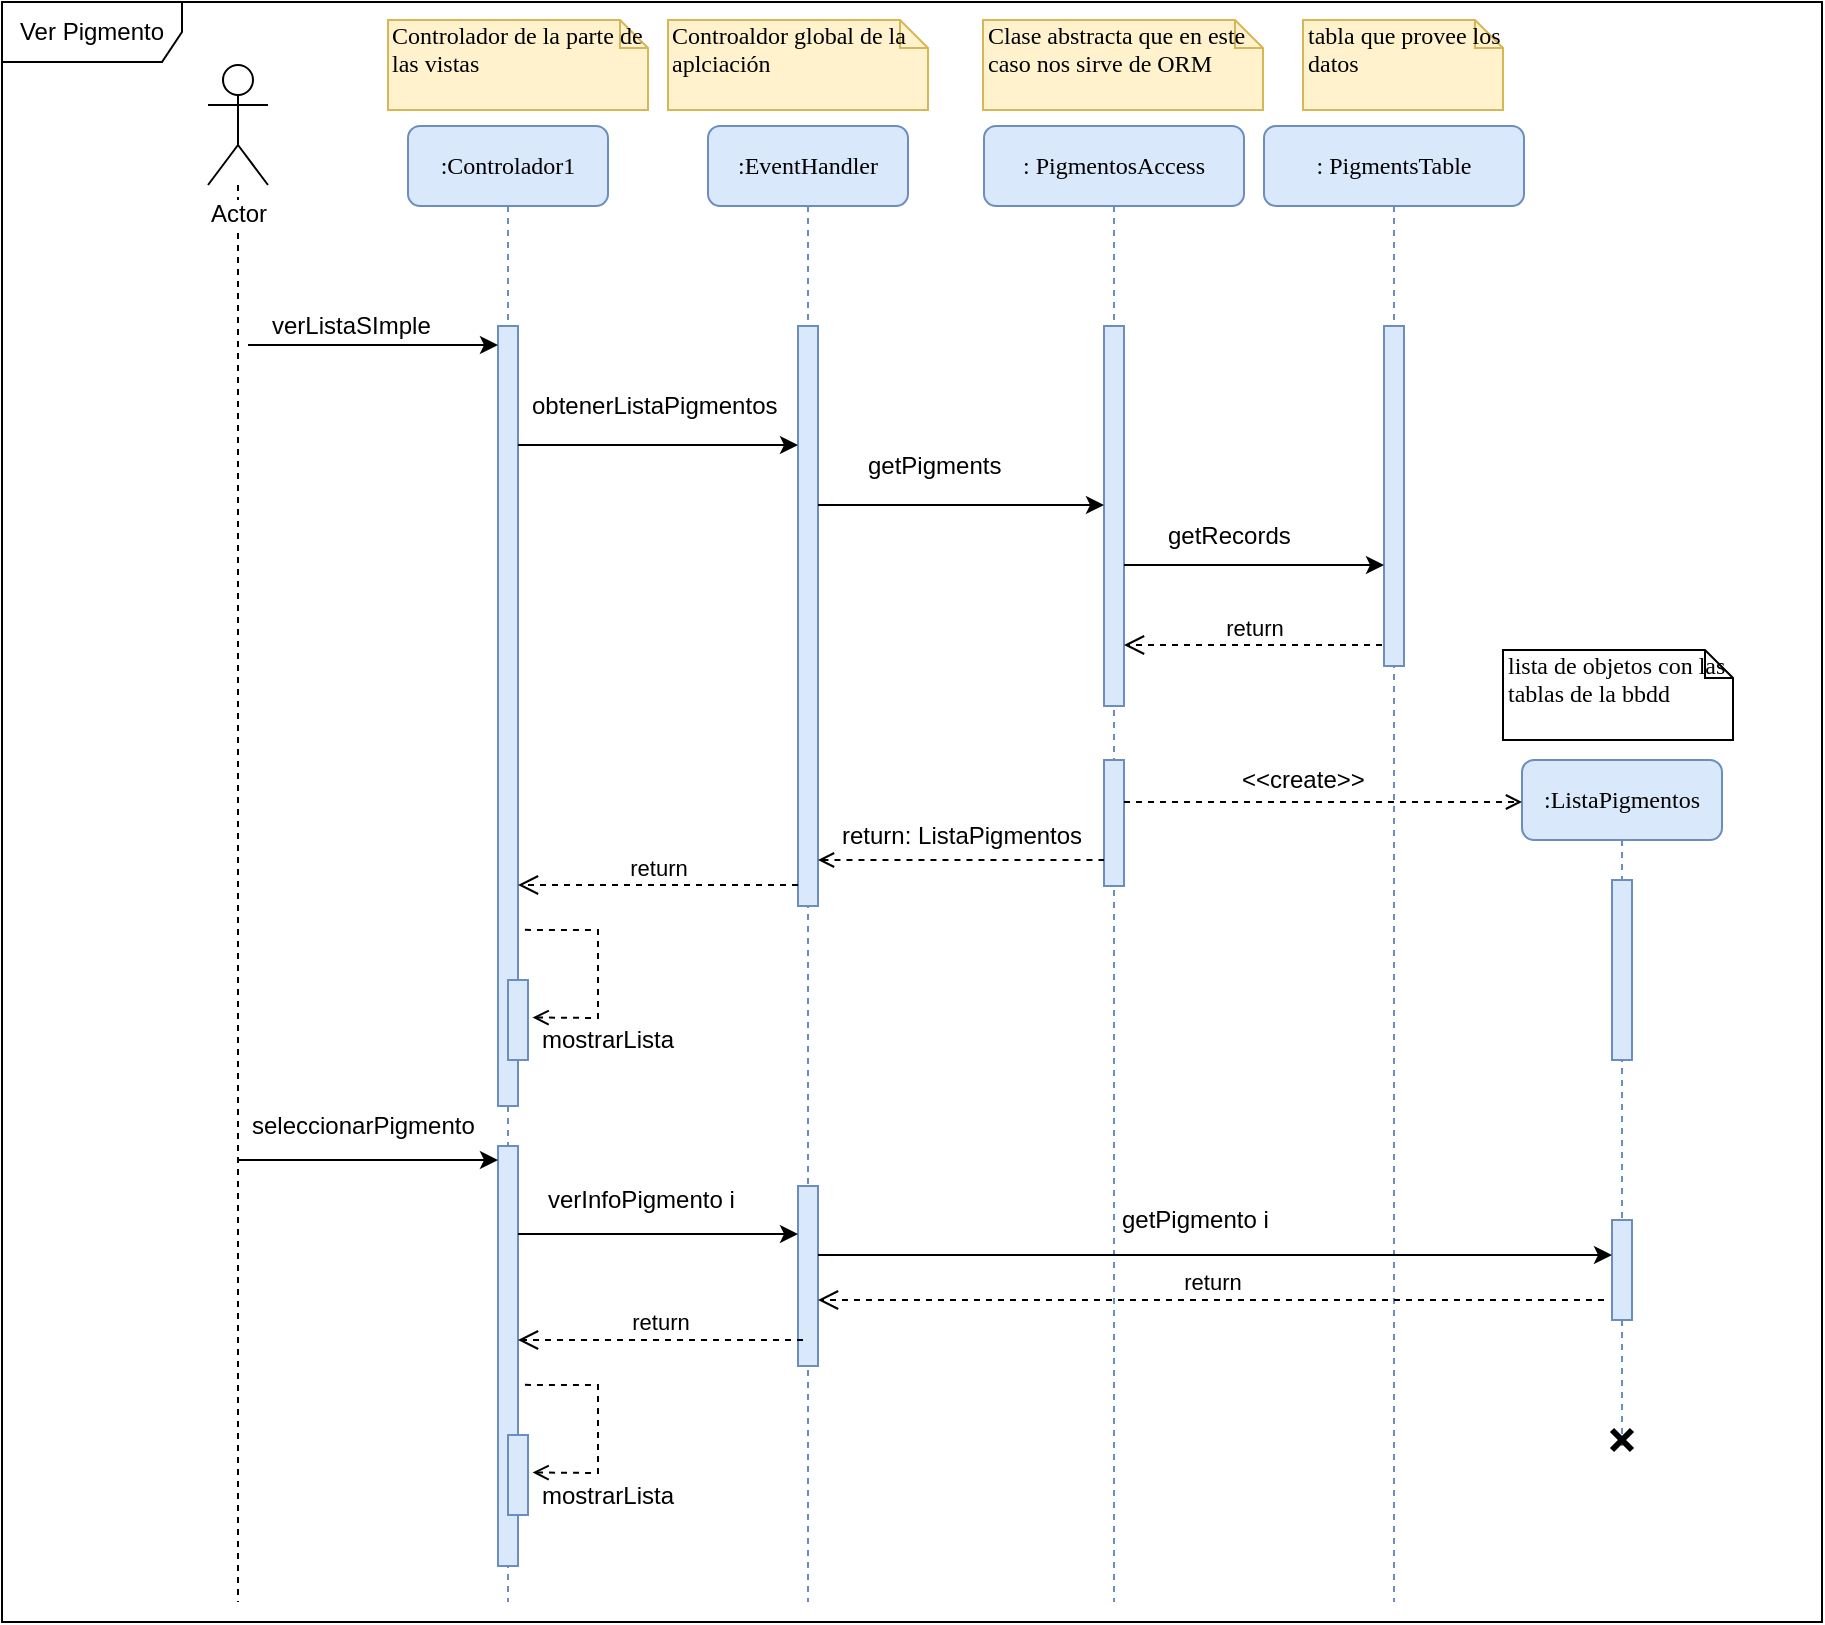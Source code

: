 <mxfile version="10.6.6" type="device"><diagram name="Page-1" id="13e1069c-82ec-6db2-03f1-153e76fe0fe0"><mxGraphModel dx="1394" dy="715" grid="1" gridSize="10" guides="1" tooltips="1" connect="1" arrows="1" fold="1" page="1" pageScale="1" pageWidth="1100" pageHeight="850" background="#ffffff" math="0" shadow="0"><root><mxCell id="0"/><mxCell id="1" parent="0"/><mxCell id="oI9XTu-KoJyDD-hHaW4G-90" value="Ver Pigmento" style="shape=umlFrame;whiteSpace=wrap;html=1;width=90;height=30;" vertex="1" parent="1"><mxGeometry x="20" y="10" width="910" height="810" as="geometry"/></mxCell><mxCell id="7baba1c4bc27f4b0-3" value=":EventHandler" style="shape=umlLifeline;perimeter=lifelinePerimeter;whiteSpace=wrap;html=1;container=1;collapsible=0;recursiveResize=0;outlineConnect=0;rounded=1;shadow=0;comic=0;labelBackgroundColor=none;strokeColor=#6c8ebf;strokeWidth=1;fillColor=#dae8fc;fontFamily=Verdana;fontSize=12;align=center;" parent="1" vertex="1"><mxGeometry x="373" y="72" width="100" height="738" as="geometry"/></mxCell><mxCell id="7baba1c4bc27f4b0-13" value="" style="html=1;points=[];perimeter=orthogonalPerimeter;rounded=0;shadow=0;comic=0;labelBackgroundColor=none;strokeColor=#6c8ebf;strokeWidth=1;fillColor=#dae8fc;fontFamily=Verdana;fontSize=12;align=center;" parent="7baba1c4bc27f4b0-3" vertex="1"><mxGeometry x="45" y="100" width="10" height="290" as="geometry"/></mxCell><mxCell id="oI9XTu-KoJyDD-hHaW4G-70" value="" style="html=1;points=[];perimeter=orthogonalPerimeter;fillColor=#dae8fc;strokeColor=#6c8ebf;" vertex="1" parent="7baba1c4bc27f4b0-3"><mxGeometry x="45" y="530" width="10" height="90" as="geometry"/></mxCell><mxCell id="7baba1c4bc27f4b0-4" value=": PigmentosAccess" style="shape=umlLifeline;perimeter=lifelinePerimeter;whiteSpace=wrap;html=1;container=1;collapsible=0;recursiveResize=0;outlineConnect=0;rounded=1;shadow=0;comic=0;labelBackgroundColor=none;strokeColor=#6c8ebf;strokeWidth=1;fillColor=#dae8fc;fontFamily=Verdana;fontSize=12;align=center;" parent="1" vertex="1"><mxGeometry x="511" y="72" width="130" height="738" as="geometry"/></mxCell><mxCell id="oI9XTu-KoJyDD-hHaW4G-30" value="" style="html=1;points=[];perimeter=orthogonalPerimeter;fillColor=#dae8fc;strokeColor=#6c8ebf;" vertex="1" parent="7baba1c4bc27f4b0-4"><mxGeometry x="60" y="100" width="10" height="190" as="geometry"/></mxCell><mxCell id="oI9XTu-KoJyDD-hHaW4G-49" value="" style="html=1;points=[];perimeter=orthogonalPerimeter;fillColor=#dae8fc;strokeColor=#6c8ebf;" vertex="1" parent="7baba1c4bc27f4b0-4"><mxGeometry x="60" y="317" width="10" height="63" as="geometry"/></mxCell><mxCell id="7baba1c4bc27f4b0-8" value=":Controlador1" style="shape=umlLifeline;perimeter=lifelinePerimeter;whiteSpace=wrap;html=1;container=1;collapsible=0;recursiveResize=0;outlineConnect=0;rounded=1;shadow=0;comic=0;labelBackgroundColor=none;strokeColor=#6c8ebf;strokeWidth=1;fillColor=#dae8fc;fontFamily=Verdana;fontSize=12;align=center;" parent="1" vertex="1"><mxGeometry x="223" y="72" width="100" height="738" as="geometry"/></mxCell><mxCell id="7baba1c4bc27f4b0-9" value="" style="html=1;points=[];perimeter=orthogonalPerimeter;rounded=0;shadow=0;comic=0;labelBackgroundColor=none;strokeColor=#6c8ebf;strokeWidth=1;fillColor=#dae8fc;fontFamily=Verdana;fontSize=12;align=center;" parent="7baba1c4bc27f4b0-8" vertex="1"><mxGeometry x="45" y="100" width="10" height="390" as="geometry"/></mxCell><mxCell id="oI9XTu-KoJyDD-hHaW4G-69" value="" style="html=1;points=[];perimeter=orthogonalPerimeter;fillColor=#dae8fc;strokeColor=#6c8ebf;" vertex="1" parent="7baba1c4bc27f4b0-8"><mxGeometry x="45" y="510" width="10" height="210" as="geometry"/></mxCell><mxCell id="7baba1c4bc27f4b0-14" value="dispatch" style="html=1;verticalAlign=bottom;endArrow=block;entryX=0;entryY=0;labelBackgroundColor=none;fontFamily=Verdana;fontSize=12;edgeStyle=elbowEdgeStyle;elbow=vertical;" parent="1" edge="1"><mxGeometry relative="1" as="geometry"><mxPoint x="370" y="200" as="sourcePoint"/></mxGeometry></mxCell><mxCell id="7baba1c4bc27f4b0-40" value="Controlador de la parte de las vistas" style="shape=note;whiteSpace=wrap;html=1;size=14;verticalAlign=top;align=left;spacingTop=-6;rounded=0;shadow=0;comic=0;labelBackgroundColor=none;strokeColor=#d6b656;strokeWidth=1;fillColor=#fff2cc;fontFamily=Verdana;fontSize=12;" parent="1" vertex="1"><mxGeometry x="213" y="19" width="130" height="45" as="geometry"/></mxCell><mxCell id="7baba1c4bc27f4b0-42" value="Controaldor global de la aplciación" style="shape=note;whiteSpace=wrap;html=1;size=14;verticalAlign=top;align=left;spacingTop=-6;rounded=0;shadow=0;comic=0;labelBackgroundColor=none;strokeColor=#d6b656;strokeWidth=1;fillColor=#fff2cc;fontFamily=Verdana;fontSize=12;" parent="1" vertex="1"><mxGeometry x="353" y="19" width="130" height="45" as="geometry"/></mxCell><mxCell id="oI9XTu-KoJyDD-hHaW4G-19" value="" style="edgeStyle=orthogonalEdgeStyle;rounded=0;orthogonalLoop=1;jettySize=auto;html=1;dashed=1;endArrow=none;endFill=0;" edge="1" parent="1" source="oI9XTu-KoJyDD-hHaW4G-1"><mxGeometry relative="1" as="geometry"><mxPoint x="138" y="810" as="targetPoint"/></mxGeometry></mxCell><mxCell id="oI9XTu-KoJyDD-hHaW4G-1" value="Actor" style="shape=umlActor;verticalLabelPosition=bottom;labelBackgroundColor=#ffffff;verticalAlign=top;html=1;" vertex="1" parent="1"><mxGeometry x="123" y="41.5" width="30" height="60" as="geometry"/></mxCell><mxCell id="oI9XTu-KoJyDD-hHaW4G-25" value="verListaSImple" style="text;html=1;resizable=0;points=[];autosize=1;align=left;verticalAlign=top;spacingTop=-4;" vertex="1" parent="1"><mxGeometry x="153" y="161.5" width="90" height="20" as="geometry"/></mxCell><mxCell id="oI9XTu-KoJyDD-hHaW4G-27" value="obtenerListaPigmentos" style="text;html=1;resizable=0;points=[];autosize=1;align=left;verticalAlign=top;spacingTop=-4;" vertex="1" parent="1"><mxGeometry x="283" y="201.5" width="140" height="20" as="geometry"/></mxCell><mxCell id="oI9XTu-KoJyDD-hHaW4G-29" value="Clase abstracta que en este caso nos sirve de ORM" style="shape=note;whiteSpace=wrap;html=1;size=14;verticalAlign=top;align=left;spacingTop=-6;rounded=0;shadow=0;comic=0;labelBackgroundColor=none;strokeColor=#d6b656;strokeWidth=1;fillColor=#fff2cc;fontFamily=Verdana;fontSize=12;" vertex="1" parent="1"><mxGeometry x="510.5" y="19" width="140" height="45" as="geometry"/></mxCell><mxCell id="oI9XTu-KoJyDD-hHaW4G-31" value="" style="endArrow=classic;html=1;" edge="1" parent="1" source="7baba1c4bc27f4b0-9" target="7baba1c4bc27f4b0-13"><mxGeometry width="50" height="50" relative="1" as="geometry"><mxPoint x="283" y="232" as="sourcePoint"/><mxPoint x="411" y="231.5" as="targetPoint"/><Array as="points"><mxPoint x="383" y="231.5"/></Array></mxGeometry></mxCell><mxCell id="oI9XTu-KoJyDD-hHaW4G-32" value="" style="endArrow=classic;html=1;" edge="1" parent="1" source="7baba1c4bc27f4b0-13" target="oI9XTu-KoJyDD-hHaW4G-30"><mxGeometry width="50" height="50" relative="1" as="geometry"><mxPoint x="435" y="262" as="sourcePoint"/><mxPoint x="543" y="261.5" as="targetPoint"/><Array as="points"><mxPoint x="493" y="261.5"/></Array></mxGeometry></mxCell><mxCell id="oI9XTu-KoJyDD-hHaW4G-33" value="getPigments" style="text;html=1;resizable=0;points=[];autosize=1;align=left;verticalAlign=top;spacingTop=-4;" vertex="1" parent="1"><mxGeometry x="450.5" y="231.5" width="80" height="20" as="geometry"/></mxCell><mxCell id="oI9XTu-KoJyDD-hHaW4G-34" value=": PigmentsTable" style="shape=umlLifeline;perimeter=lifelinePerimeter;whiteSpace=wrap;html=1;container=1;collapsible=0;recursiveResize=0;outlineConnect=0;rounded=1;shadow=0;comic=0;labelBackgroundColor=none;strokeColor=#6c8ebf;strokeWidth=1;fillColor=#dae8fc;fontFamily=Verdana;fontSize=12;align=center;" vertex="1" parent="1"><mxGeometry x="651" y="72" width="130" height="738" as="geometry"/></mxCell><mxCell id="oI9XTu-KoJyDD-hHaW4G-35" value="" style="html=1;points=[];perimeter=orthogonalPerimeter;fillColor=#dae8fc;strokeColor=#6c8ebf;" vertex="1" parent="oI9XTu-KoJyDD-hHaW4G-34"><mxGeometry x="60" y="100" width="10" height="170" as="geometry"/></mxCell><mxCell id="oI9XTu-KoJyDD-hHaW4G-38" value="" style="endArrow=classic;html=1;" edge="1" parent="1" source="oI9XTu-KoJyDD-hHaW4G-30" target="oI9XTu-KoJyDD-hHaW4G-35"><mxGeometry width="50" height="50" relative="1" as="geometry"><mxPoint x="596.5" y="292" as="sourcePoint"/><mxPoint x="704.5" y="291.5" as="targetPoint"/><Array as="points"><mxPoint x="670.5" y="291.5"/></Array></mxGeometry></mxCell><mxCell id="oI9XTu-KoJyDD-hHaW4G-39" value="getRecords" style="text;html=1;resizable=0;points=[];autosize=1;align=left;verticalAlign=top;spacingTop=-4;" vertex="1" parent="1"><mxGeometry x="600.5" y="266.5" width="80" height="20" as="geometry"/></mxCell><mxCell id="oI9XTu-KoJyDD-hHaW4G-40" value="return" style="html=1;verticalAlign=bottom;endArrow=open;dashed=1;endSize=8;" edge="1" parent="1" target="oI9XTu-KoJyDD-hHaW4G-30"><mxGeometry relative="1" as="geometry"><mxPoint x="710" y="331.5" as="sourcePoint"/><mxPoint x="630" y="331.5" as="targetPoint"/></mxGeometry></mxCell><mxCell id="oI9XTu-KoJyDD-hHaW4G-44" value="tabla que provee los datos" style="shape=note;whiteSpace=wrap;html=1;size=14;verticalAlign=top;align=left;spacingTop=-6;rounded=0;shadow=0;comic=0;labelBackgroundColor=none;strokeColor=#d6b656;strokeWidth=1;fillColor=#fff2cc;fontFamily=Verdana;fontSize=12;" vertex="1" parent="1"><mxGeometry x="670.5" y="19" width="100" height="45" as="geometry"/></mxCell><mxCell id="oI9XTu-KoJyDD-hHaW4G-45" value="" style="endArrow=classic;html=1;" edge="1" parent="1"><mxGeometry width="50" height="50" relative="1" as="geometry"><mxPoint x="143" y="181.5" as="sourcePoint"/><mxPoint x="268" y="181.5" as="targetPoint"/><Array as="points"><mxPoint x="233" y="181.5"/></Array></mxGeometry></mxCell><mxCell id="oI9XTu-KoJyDD-hHaW4G-46" value=":ListaPigmentos" style="shape=umlLifeline;perimeter=lifelinePerimeter;whiteSpace=wrap;html=1;container=1;collapsible=0;recursiveResize=0;outlineConnect=0;rounded=1;shadow=0;comic=0;labelBackgroundColor=none;strokeColor=#6c8ebf;strokeWidth=1;fillColor=#dae8fc;fontFamily=Verdana;fontSize=12;align=center;" vertex="1" parent="1"><mxGeometry x="780" y="389" width="100" height="345" as="geometry"/></mxCell><mxCell id="oI9XTu-KoJyDD-hHaW4G-47" value="" style="html=1;points=[];perimeter=orthogonalPerimeter;rounded=0;shadow=0;comic=0;labelBackgroundColor=none;strokeColor=#6c8ebf;strokeWidth=1;fillColor=#dae8fc;fontFamily=Verdana;fontSize=12;align=center;" vertex="1" parent="oI9XTu-KoJyDD-hHaW4G-46"><mxGeometry x="45" y="60" width="10" height="90" as="geometry"/></mxCell><mxCell id="oI9XTu-KoJyDD-hHaW4G-74" value="" style="html=1;points=[];perimeter=orthogonalPerimeter;rounded=0;shadow=0;comic=0;labelBackgroundColor=none;strokeColor=#6c8ebf;strokeWidth=1;fillColor=#dae8fc;fontFamily=Verdana;fontSize=12;align=center;" vertex="1" parent="oI9XTu-KoJyDD-hHaW4G-46"><mxGeometry x="45" y="230" width="10" height="50" as="geometry"/></mxCell><mxCell id="oI9XTu-KoJyDD-hHaW4G-78" value="" style="shape=umlDestroy;whiteSpace=wrap;html=1;strokeWidth=3;" vertex="1" parent="oI9XTu-KoJyDD-hHaW4G-46"><mxGeometry x="45" y="335" width="10" height="10" as="geometry"/></mxCell><mxCell id="oI9XTu-KoJyDD-hHaW4G-50" value="&amp;lt;&amp;lt;create&amp;gt;&amp;gt;" style="text;html=1;resizable=0;points=[];autosize=1;align=left;verticalAlign=top;spacingTop=-4;" vertex="1" parent="1"><mxGeometry x="638" y="389" width="80" height="20" as="geometry"/></mxCell><mxCell id="oI9XTu-KoJyDD-hHaW4G-52" value="lista de objetos con las tablas de la bbdd" style="shape=note;whiteSpace=wrap;html=1;size=14;verticalAlign=top;align=left;spacingTop=-6;rounded=0;shadow=0;comic=0;labelBackgroundColor=none;strokeColor=#000000;strokeWidth=1;fillColor=#FFFFFF;fontFamily=Verdana;fontSize=12;fontColor=#000000;" vertex="1" parent="1"><mxGeometry x="770.5" y="334" width="115" height="45" as="geometry"/></mxCell><mxCell id="oI9XTu-KoJyDD-hHaW4G-55" value="" style="endArrow=none;html=1;startArrow=open;startFill=0;endFill=0;dashed=1;" edge="1" parent="1" source="7baba1c4bc27f4b0-13" target="oI9XTu-KoJyDD-hHaW4G-49"><mxGeometry width="50" height="50" relative="1" as="geometry"><mxPoint x="430.5" y="439" as="sourcePoint"/><mxPoint x="528" y="439" as="targetPoint"/><Array as="points"><mxPoint x="495.5" y="439"/></Array></mxGeometry></mxCell><mxCell id="oI9XTu-KoJyDD-hHaW4G-56" value="return: ListaPigmentos&lt;br&gt;&lt;br&gt;" style="text;html=1;resizable=0;points=[];autosize=1;align=left;verticalAlign=top;spacingTop=-4;" vertex="1" parent="1"><mxGeometry x="438" y="416.5" width="140" height="30" as="geometry"/></mxCell><mxCell id="oI9XTu-KoJyDD-hHaW4G-59" value="return" style="html=1;verticalAlign=bottom;endArrow=open;dashed=1;endSize=8;" edge="1" parent="1" target="7baba1c4bc27f4b0-9"><mxGeometry relative="1" as="geometry"><mxPoint x="418.0" y="451.5" as="sourcePoint"/><mxPoint x="288.5" y="451.5" as="targetPoint"/></mxGeometry></mxCell><mxCell id="oI9XTu-KoJyDD-hHaW4G-66" value="" style="endArrow=classic;html=1;" edge="1" parent="1" target="oI9XTu-KoJyDD-hHaW4G-69"><mxGeometry width="50" height="50" relative="1" as="geometry"><mxPoint x="138" y="589" as="sourcePoint"/><mxPoint x="263" y="589" as="targetPoint"/><Array as="points"><mxPoint x="228" y="589"/></Array></mxGeometry></mxCell><mxCell id="oI9XTu-KoJyDD-hHaW4G-67" value="seleccionarPigmento" style="text;html=1;resizable=0;points=[];autosize=1;align=left;verticalAlign=top;spacingTop=-4;" vertex="1" parent="1"><mxGeometry x="143" y="562" width="130" height="20" as="geometry"/></mxCell><mxCell id="oI9XTu-KoJyDD-hHaW4G-71" value="" style="endArrow=classic;html=1;" edge="1" parent="1" source="oI9XTu-KoJyDD-hHaW4G-69" target="oI9XTu-KoJyDD-hHaW4G-70"><mxGeometry width="50" height="50" relative="1" as="geometry"><mxPoint x="285.5" y="626" as="sourcePoint"/><mxPoint x="415.5" y="626" as="targetPoint"/><Array as="points"><mxPoint x="375.5" y="626"/></Array></mxGeometry></mxCell><mxCell id="oI9XTu-KoJyDD-hHaW4G-72" value="verInfoPigmento i" style="text;html=1;resizable=0;points=[];autosize=1;align=left;verticalAlign=top;spacingTop=-4;" vertex="1" parent="1"><mxGeometry x="290.5" y="599" width="110" height="20" as="geometry"/></mxCell><mxCell id="oI9XTu-KoJyDD-hHaW4G-73" value="" style="endArrow=classic;html=1;" edge="1" parent="1" target="oI9XTu-KoJyDD-hHaW4G-74"><mxGeometry width="50" height="50" relative="1" as="geometry"><mxPoint x="428" y="636.5" as="sourcePoint"/><mxPoint x="788" y="637" as="targetPoint"/><Array as="points"><mxPoint x="525.5" y="636.5"/></Array></mxGeometry></mxCell><mxCell id="oI9XTu-KoJyDD-hHaW4G-75" value="return" style="html=1;verticalAlign=bottom;endArrow=open;dashed=1;endSize=8;" edge="1" parent="1" target="oI9XTu-KoJyDD-hHaW4G-70"><mxGeometry relative="1" as="geometry"><mxPoint x="821.0" y="659.0" as="sourcePoint"/><mxPoint x="681" y="659.0" as="targetPoint"/></mxGeometry></mxCell><mxCell id="oI9XTu-KoJyDD-hHaW4G-76" value="getPigmento i" style="text;html=1;resizable=0;points=[];autosize=1;align=left;verticalAlign=top;spacingTop=-4;" vertex="1" parent="1"><mxGeometry x="577.5" y="609" width="90" height="20" as="geometry"/></mxCell><mxCell id="oI9XTu-KoJyDD-hHaW4G-79" value="return" style="html=1;verticalAlign=bottom;endArrow=open;dashed=1;endSize=8;" edge="1" parent="1"><mxGeometry relative="1" as="geometry"><mxPoint x="420.5" y="679" as="sourcePoint"/><mxPoint x="278" y="679" as="targetPoint"/></mxGeometry></mxCell><mxCell id="oI9XTu-KoJyDD-hHaW4G-80" value="" style="html=1;points=[];perimeter=orthogonalPerimeter;fillColor=#dae8fc;strokeColor=#6c8ebf;" vertex="1" parent="1"><mxGeometry x="273" y="499" width="10" height="40" as="geometry"/></mxCell><mxCell id="oI9XTu-KoJyDD-hHaW4G-81" value="" style="endArrow=none;html=1;startArrow=open;startFill=0;endFill=0;dashed=1;entryX=1.214;entryY=0.774;entryDx=0;entryDy=0;entryPerimeter=0;exitX=1.229;exitY=0.468;exitDx=0;exitDy=0;exitPerimeter=0;rounded=0;" edge="1" parent="1" source="oI9XTu-KoJyDD-hHaW4G-80"><mxGeometry width="50" height="50" relative="1" as="geometry"><mxPoint x="107" y="416" as="sourcePoint"/><mxPoint x="280.103" y="473.931" as="targetPoint"/><Array as="points"><mxPoint x="318" y="518"/><mxPoint x="318" y="474"/></Array></mxGeometry></mxCell><mxCell id="oI9XTu-KoJyDD-hHaW4G-82" value="mostrarLista" style="text;html=1;resizable=0;points=[];autosize=1;align=left;verticalAlign=top;spacingTop=-4;" vertex="1" parent="1"><mxGeometry x="288" y="519" width="80" height="20" as="geometry"/></mxCell><mxCell id="oI9XTu-KoJyDD-hHaW4G-83" value="" style="html=1;points=[];perimeter=orthogonalPerimeter;fillColor=#dae8fc;strokeColor=#6c8ebf;" vertex="1" parent="1"><mxGeometry x="273" y="726.5" width="10" height="40" as="geometry"/></mxCell><mxCell id="oI9XTu-KoJyDD-hHaW4G-84" value="" style="endArrow=none;html=1;startArrow=open;startFill=0;endFill=0;dashed=1;entryX=1.214;entryY=0.774;entryDx=0;entryDy=0;entryPerimeter=0;exitX=1.229;exitY=0.468;exitDx=0;exitDy=0;exitPerimeter=0;rounded=0;" edge="1" parent="1" source="oI9XTu-KoJyDD-hHaW4G-83"><mxGeometry width="50" height="50" relative="1" as="geometry"><mxPoint x="107" y="643.5" as="sourcePoint"/><mxPoint x="280.103" y="701.431" as="targetPoint"/><Array as="points"><mxPoint x="318" y="745.5"/><mxPoint x="318" y="701.5"/></Array></mxGeometry></mxCell><mxCell id="oI9XTu-KoJyDD-hHaW4G-85" value="mostrarLista" style="text;html=1;resizable=0;points=[];autosize=1;align=left;verticalAlign=top;spacingTop=-4;" vertex="1" parent="1"><mxGeometry x="288" y="746.5" width="80" height="20" as="geometry"/></mxCell><mxCell id="oI9XTu-KoJyDD-hHaW4G-88" value="" style="endArrow=open;html=1;startArrow=none;startFill=0;endFill=0;dashed=1;" edge="1" parent="1"><mxGeometry width="50" height="50" relative="1" as="geometry"><mxPoint x="581" y="410" as="sourcePoint"/><mxPoint x="780" y="410" as="targetPoint"/><Array as="points"><mxPoint x="648.5" y="410"/></Array></mxGeometry></mxCell></root></mxGraphModel></diagram></mxfile>